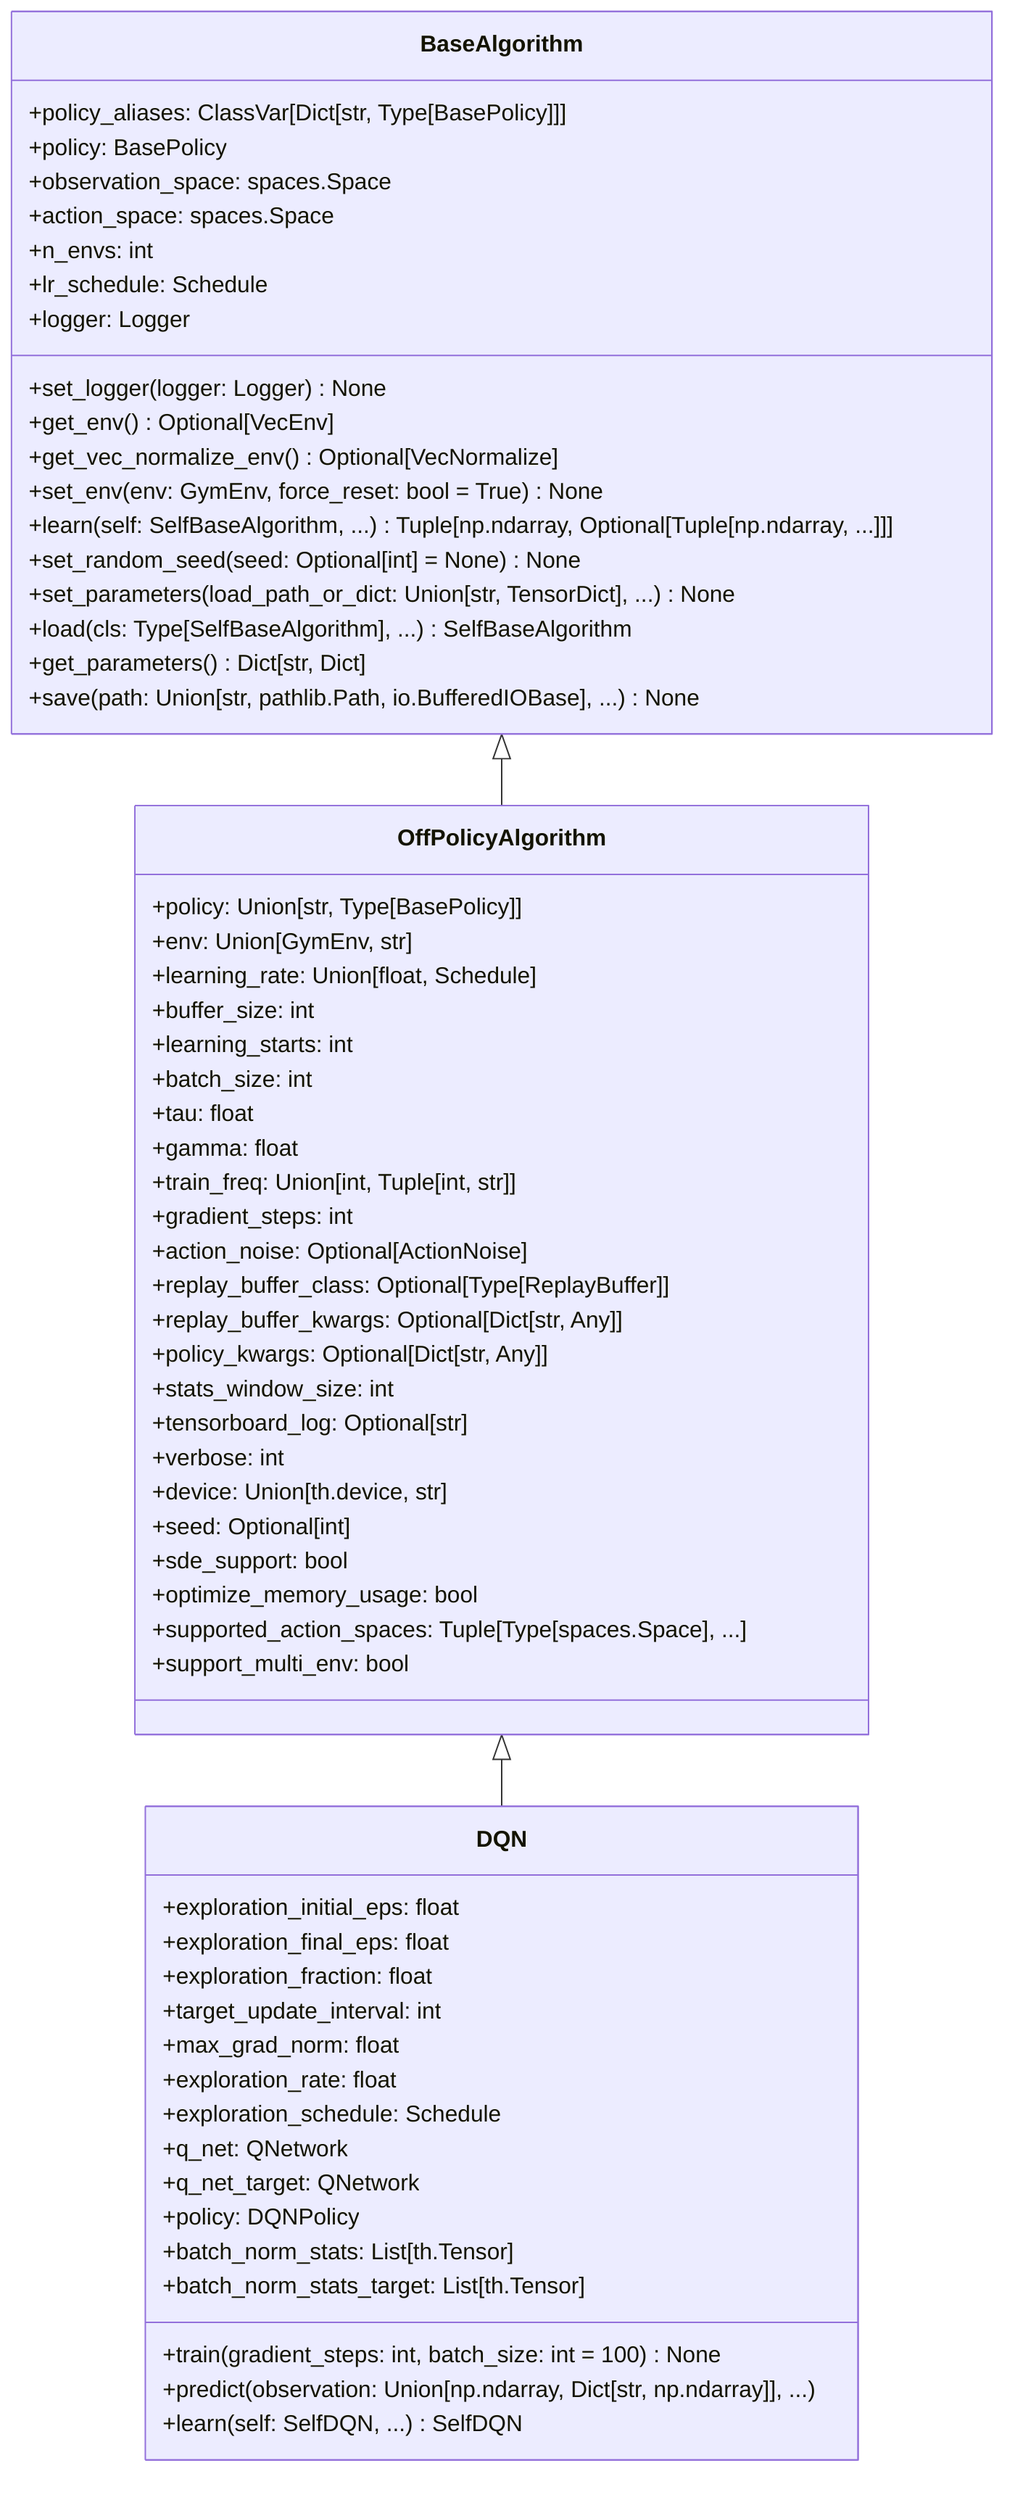 classDiagram
    class BaseAlgorithm {
        +policy_aliases: ClassVar[Dict[str, Type[BasePolicy]]]
        +policy: BasePolicy
        +observation_space: spaces.Space
        +action_space: spaces.Space
        +n_envs: int
        +lr_schedule: Schedule
        +set_logger(logger: Logger) None
        +logger: Logger
        +get_env() Optional[VecEnv]
        +get_vec_normalize_env() Optional[VecNormalize]
        +set_env(env: GymEnv, force_reset: bool = True) None
        +learn(self: SelfBaseAlgorithm, ...) Tuple[np.ndarray, Optional[Tuple[np.ndarray, ...]]]
        +set_random_seed(seed: Optional[int] = None) None
        +set_parameters(load_path_or_dict: Union[str, TensorDict], ...) None
        +load(cls: Type[SelfBaseAlgorithm], ...) SelfBaseAlgorithm
        +get_parameters() Dict[str, Dict]
        +save(path: Union[str, pathlib.Path, io.BufferedIOBase], ...) None
    }

    class OffPolicyAlgorithm {
        +policy: Union[str, Type[BasePolicy]]
        +env: Union[GymEnv, str]
        +learning_rate: Union[float, Schedule]
        +buffer_size: int
        +learning_starts: int
        +batch_size: int
        +tau: float
        +gamma: float
        +train_freq: Union[int, Tuple[int, str]]
        +gradient_steps: int
        +action_noise: Optional[ActionNoise]
        +replay_buffer_class: Optional[Type[ReplayBuffer]]
        +replay_buffer_kwargs: Optional[Dict[str, Any]]
        +policy_kwargs: Optional[Dict[str, Any]]
        +stats_window_size: int
        +tensorboard_log: Optional[str]
        +verbose: int
        +device: Union[th.device, str]
        +seed: Optional[int]
        +sde_support: bool
        +optimize_memory_usage: bool
        +supported_action_spaces: Tuple[Type[spaces.Space], ...]
        +support_multi_env: bool
    }

    class DQN {
        +exploration_initial_eps: float
        +exploration_final_eps: float
        +exploration_fraction: float
        +target_update_interval: int
        +max_grad_norm: float
        +exploration_rate: float
        +exploration_schedule: Schedule
        +q_net: QNetwork
        +q_net_target: QNetwork
        +policy: DQNPolicy
        +batch_norm_stats: List[th.Tensor]
        +batch_norm_stats_target: List[th.Tensor]
        +train(gradient_steps: int, batch_size: int = 100) None
        +predict(observation: Union[np.ndarray, Dict[str, np.ndarray]], ...)
        +learn(self: SelfDQN, ...) SelfDQN
    }

    OffPolicyAlgorithm <|-- DQN
    BaseAlgorithm <|-- OffPolicyAlgorithm